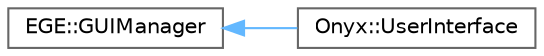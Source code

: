 digraph "Graphical Class Hierarchy"
{
 // LATEX_PDF_SIZE
  bgcolor="transparent";
  edge [fontname=Helvetica,fontsize=10,labelfontname=Helvetica,labelfontsize=10];
  node [fontname=Helvetica,fontsize=10,shape=box,height=0.2,width=0.4];
  rankdir="LR";
  Node0 [id="Node000000",label="EGE::GUIManager",height=0.2,width=0.4,color="grey40", fillcolor="white", style="filled",URL="$classEGE_1_1GUIManager.html",tooltip="The GUIManager class handles the management and rendering of GUI elements."];
  Node0 -> Node1 [id="edge24_Node000000_Node000001",dir="back",color="steelblue1",style="solid",tooltip=" "];
  Node1 [id="Node000001",label="Onyx::UserInterface",height=0.2,width=0.4,color="grey40", fillcolor="white", style="filled",URL="$classOnyx_1_1UserInterface.html",tooltip="Represents the user interface for the zappy game."];
}
